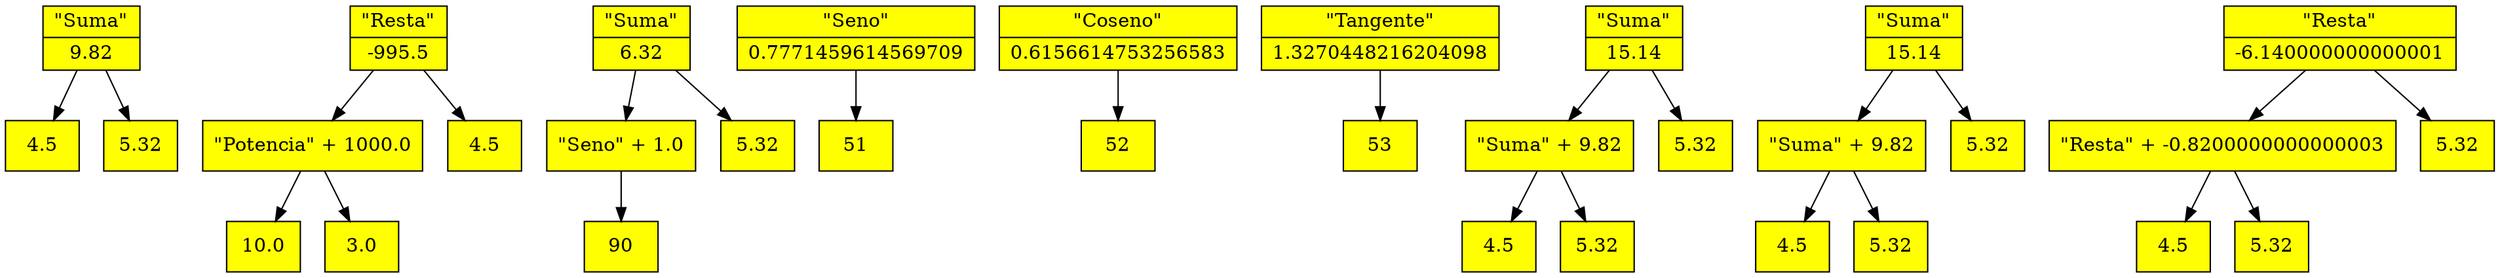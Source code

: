 digraph "pet-shop" {
	graph [bb="0,0,1574,193"];
	node [fillcolor=yellow,
		label="\N",
		shape=record,
		style=filled
	];
	"\"Suma\"0padre1"	[height=0.65278,
		label="{\"Suma\"|{9.82}}",
		pos="63,169.5",
		rects="33,169.5,93,192.5 33,146.5,93,169.5",
		width=0.83333];
	"4.5-0"	[height=0.51389,
		label=4.5,
		pos="27,91.5",
		rects="0,73.5,54,109.5",
		width=0.75];
	"\"Suma\"0padre1" -> "4.5-0"	[pos="e,35.248,109.91 52.394,146.11 48.372,137.62 43.756,127.87 39.571,119.04"];
	"5.32-0"	[height=0.51389,
		label=5.32,
		pos="99,91.5",
		rects="72,73.5,126,109.5",
		width=0.75];
	"\"Suma\"0padre1" -> "5.32-0"	[pos="e,90.752,109.91 73.606,146.11 77.628,137.62 82.244,127.87 86.429,119.04"];
	"\"Potencia\"1hijo1"	[height=0.51389,
		label="\"Potencia\" + 1000.0",
		pos="209,91.5",
		rects="144,73.5,274,109.5",
		width=1.8056];
	"10.0-1"	[height=0.51389,
		label=10.0,
		pos="173,18.5",
		rects="146,0.5,200,36.5",
		width=0.75];
	"\"Potencia\"1hijo1" -> "10.0-1"	[pos="e,181.63,36.529 200.29,73.313 196.08,65.028 190.95,54.91 186.28,45.693"];
	"3.0-1"	[height=0.51389,
		label=3.0,
		pos="245,18.5",
		rects="218,0.5,272,36.5",
		width=0.75];
	"\"Potencia\"1hijo1" -> "3.0-1"	[pos="e,236.37,36.529 217.71,73.313 221.92,65.028 227.05,54.91 231.72,45.693"];
	"\"Resta\"2padre"	[height=0.65278,
		label="{\"Resta\"|{-995.5}}",
		pos="264,169.5",
		rects="234,169.5,294,192.5 234,146.5,294,169.5",
		width=0.83333];
	"\"Resta\"2padre" -> "\"Potencia\"1hijo1"	[pos="e,221.6,109.91 247.8,146.11 241.46,137.35 234.15,127.25 227.6,118.2"];
	4.5	[height=0.51389,
		label=4.5,
		pos="319,91.5",
		rects="292,73.5,346,109.5",
		width=0.75];
	"\"Resta\"2padre" -> 4.5	[pos="e,306.4,109.91 280.2,146.11 286.54,137.35 293.85,127.25 300.4,118.2"];
	"\"Seno\"2hijo21"	[height=0.51389,
		label="\"Seno\" + 1.0",
		pos="409,91.5",
		rects="364,73.5,454,109.5",
		width=1.25];
	"90-2"	[height=0.51389,
		label=90,
		pos="409,18.5",
		rects="382,0.5,436,36.5",
		width=0.75];
	"\"Seno\"2hijo21" -> "90-2"	[pos="e,409,36.529 409,73.313 409,65.289 409,55.547 409,46.569"];
	"\"Suma\"3padre1"	[height=0.65278,
		label="{\"Suma\"|{6.32}}",
		pos="432,169.5",
		rects="402,169.5,462,192.5 402,146.5,462,169.5",
		width=0.83333];
	"\"Suma\"3padre1" -> "\"Seno\"2hijo21"	[pos="e,414.27,109.91 425.22,146.11 422.71,137.8 419.83,128.29 417.2,119.6"];
	"5.32-3"	[height=0.51389,
		label=5.32,
		pos="499,91.5",
		rects="472,73.5,526,109.5",
		width=0.75];
	"\"Suma\"3padre1" -> "5.32-3"	[pos="e,483.65,109.91 451.74,146.11 459.62,137.17 468.73,126.83 476.84,117.64"];
	"\"Seno\"4padre1"	[height=0.65278,
		label="{\"Seno\"|{0.7771459614569709}}",
		pos="571,169.5",
		rects="503.5,169.5,638.5,192.5 503.5,146.5,638.5,169.5",
		width=1.875];
	"51-4"	[height=0.51389,
		label=51,
		pos="571,91.5",
		rects="544,73.5,598,109.5",
		width=0.75];
	"\"Seno\"4padre1" -> "51-4"	[pos="e,571,109.91 571,146.11 571,137.98 571,128.7 571,120.17"];
	"\"Coseno\"5padre1"	[height=0.65278,
		label="{\"Coseno\"|{0.6156614753256583}}",
		pos="724,169.5",
		rects="656.5,169.5,791.5,192.5 656.5,146.5,791.5,169.5",
		width=1.875];
	"52-5"	[height=0.51389,
		label=52,
		pos="724,91.5",
		rects="697,73.5,751,109.5",
		width=0.75];
	"\"Coseno\"5padre1" -> "52-5"	[pos="e,724,109.91 724,146.11 724,137.98 724,128.7 724,120.17"];
	"\"Tangente\"6padre1"	[height=0.65278,
		label="{\"Tangente\"|{1.3270448216204098}}",
		pos="877,169.5",
		rects="809.5,169.5,944.5,192.5 809.5,146.5,944.5,169.5",
		width=1.875];
	"53-6"	[height=0.51389,
		label=53,
		pos="877,91.5",
		rects="850,73.5,904,109.5",
		width=0.75];
	"\"Tangente\"6padre1" -> "53-6"	[pos="e,877,109.91 877,146.11 877,137.98 877,128.7 877,120.17"];
	"\"Suma\"7hijo1"	[height=0.51389,
		label="\"Suma\" + 9.82",
		pos="972,91.5",
		rects="922,73.5,1022,109.5",
		width=1.3889];
	"4.5-7"	[height=0.51389,
		label=4.5,
		pos="923,18.5",
		rects="896,0.5,950,36.5",
		width=0.75];
	"\"Suma\"7hijo1" -> "4.5-7"	[pos="e,934.75,36.529 960.14,73.313 954.24,64.766 947,54.269 940.48,44.823"];
	"5.32-7"	[height=0.51389,
		label=5.32,
		pos="995,18.5",
		rects="968,0.5,1022,36.5",
		width=0.75];
	"\"Suma\"7hijo1" -> "5.32-7"	[pos="e,989.48,36.529 977.57,73.313 980.2,65.202 983.39,55.336 986.33,46.277"];
	"\"Suma\"8padre1"	[height=0.65278,
		label="{\"Suma\"|{15.14}}",
		pos="1030,169.5",
		rects="1000,169.5,1060,192.5 1000,146.5,1060,169.5",
		width=0.83333];
	"\"Suma\"8padre1" -> "\"Suma\"7hijo1"	[pos="e,985.29,109.91 1012.9,146.11 1006.2,137.26 998.36,127.04 991.4,117.92"];
	"5.32-8"	[height=0.51389,
		label=5.32,
		pos="1067,91.5",
		rects="1040,73.5,1094,109.5",
		width=0.75];
	"\"Suma\"8padre1" -> "5.32-8"	[pos="e,1058.5,109.91 1040.9,146.11 1045,137.62 1049.8,127.87 1054.1,119.04"];
	"\"Suma\"9hijo1"	[height=0.51389,
		label="\"Suma\" + 9.82",
		pos="1162,91.5",
		rects="1112,73.5,1212,109.5",
		width=1.3889];
	"4.5-9"	[height=0.51389,
		label=4.5,
		pos="1126,18.5",
		rects="1099,0.5,1153,36.5",
		width=0.75];
	"\"Suma\"9hijo1" -> "4.5-9"	[pos="e,1134.6,36.529 1153.3,73.313 1149.1,65.028 1144,54.91 1139.3,45.693"];
	"5.32-9"	[height=0.51389,
		label=5.32,
		pos="1198,18.5",
		rects="1171,0.5,1225,36.5",
		width=0.75];
	"\"Suma\"9hijo1" -> "5.32-9"	[pos="e,1189.4,36.529 1170.7,73.313 1174.9,65.028 1180,54.91 1184.7,45.693"];
	"\"Suma\"10padre1"	[height=0.65278,
		label="{\"Suma\"|{15.14}}",
		pos="1209,169.5",
		rects="1179,169.5,1239,192.5 1179,146.5,1239,169.5",
		width=0.83333];
	"\"Suma\"10padre1" -> "\"Suma\"9hijo1"	[pos="e,1172.8,109.91 1195.2,146.11 1189.8,137.44 1183.6,127.46 1178.1,118.48"];
	"5.32-10"	[height=0.51389,
		label=5.32,
		pos="1257,91.5",
		rects="1230,73.5,1284,109.5",
		width=0.75];
	"\"Suma\"10padre1" -> "5.32-10"	[pos="e,1246,109.91 1223.1,146.11 1228.6,137.44 1234.9,127.46 1240.6,118.48"];
	"\"Resta\"11hijo1"	[height=0.51389,
		label="\"Resta\" + -0.8200000000000003",
		pos="1402,91.5",
		rects="1302.5,73.5,1501.5,109.5",
		width=2.7639];
	"4.5-11"	[height=0.51389,
		label=4.5,
		pos="1366,18.5",
		rects="1339,0.5,1393,36.5",
		width=0.75];
	"\"Resta\"11hijo1" -> "4.5-11"	[pos="e,1374.6,36.529 1393.3,73.313 1389.1,65.028 1384,54.91 1379.3,45.693"];
	"5.32-11"	[height=0.51389,
		label=5.32,
		pos="1438,18.5",
		rects="1411,0.5,1465,36.5",
		width=0.75];
	"\"Resta\"11hijo1" -> "5.32-11"	[pos="e,1429.4,36.529 1410.7,73.313 1414.9,65.028 1420,54.91 1424.7,45.693"];
	"\"Resta\"12padre1"	[height=0.65278,
		label="{\"Resta\"|{-6.140000000000001}}",
		pos="1474,169.5",
		rects="1407.5,169.5,1540.5,192.5 1407.5,146.5,1540.5,169.5",
		width=1.8472];
	"\"Resta\"12padre1" -> "\"Resta\"11hijo1"	[pos="e,1418.5,109.91 1452.8,146.11 1444.2,137.08 1434.3,126.62 1425.5,117.36"];
	"5.32-12"	[height=0.51389,
		label=5.32,
		pos="1547,91.5",
		rects="1520,73.5,1574,109.5",
		width=0.75];
	"\"Resta\"12padre1" -> "5.32-12"	[pos="e,1530.3,109.91 1495.5,146.11 1504.2,137.08 1514.2,126.62 1523.1,117.36"];
}
